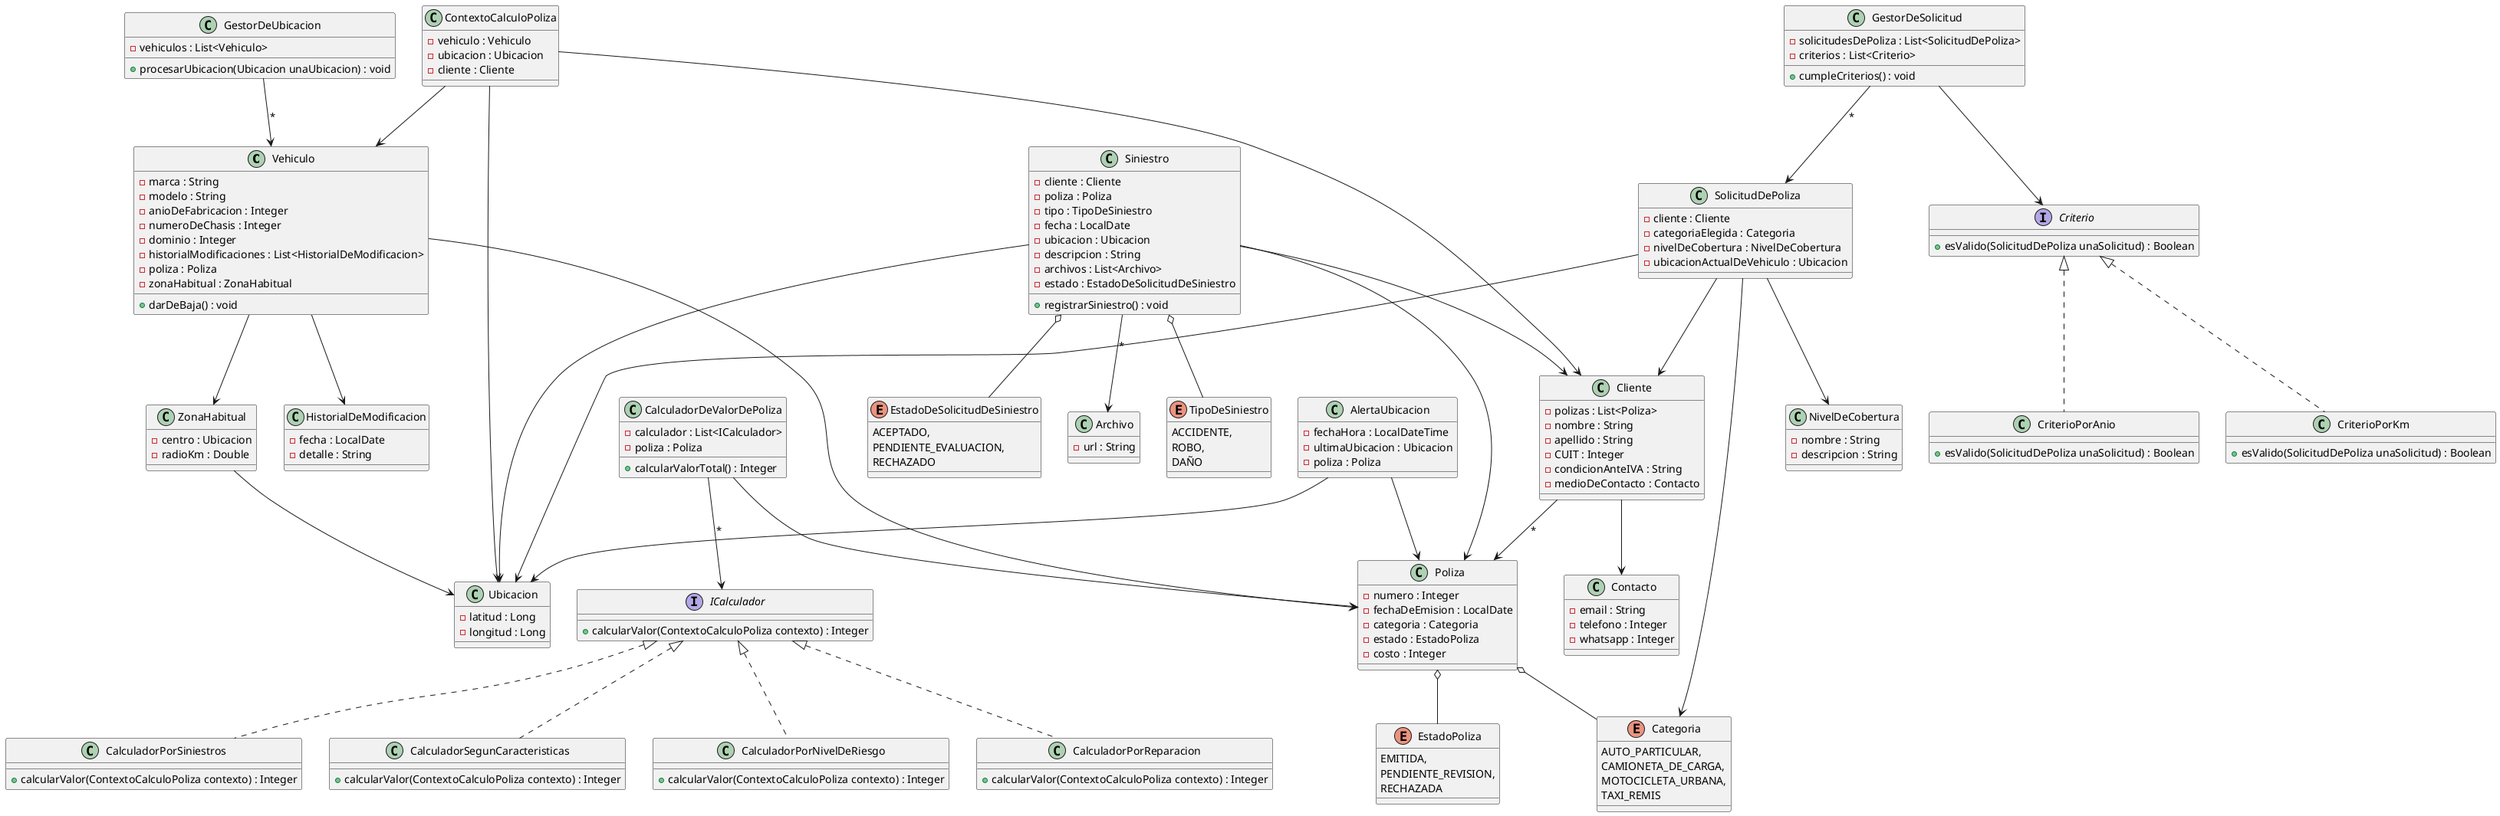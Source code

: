 @startuml

class Vehiculo {
    - marca : String
    - modelo : String
    - anioDeFabricacion : Integer
    - numeroDeChasis : Integer
    - dominio : Integer
    - historialModificaciones : List<HistorialDeModificacion>
    - poliza : Poliza
    - zonaHabitual : ZonaHabitual

    + darDeBaja() : void
}

class HistorialDeModificacion {
    - fecha : LocalDate
    - detalle : String
}

class Poliza {
    - numero : Integer
    - fechaDeEmision : LocalDate
    - categoria : Categoria
    - estado : EstadoPoliza
    - costo : Integer
}

enum EstadoPoliza {
    EMITIDA,
    PENDIENTE_REVISION,
    RECHAZADA
}

enum Categoria {
    AUTO_PARTICULAR,
    CAMIONETA_DE_CARGA,
    MOTOCICLETA_URBANA,
    TAXI_REMIS
}

class Cliente {
    - polizas : List<Poliza>
    - nombre : String
    - apellido : String
    - CUIT : Integer
    - condicionAnteIVA : String
    - medioDeContacto : Contacto
}

class Contacto {
    - email : String
    - telefono : Integer
    - whatsapp : Integer
}

class SolicitudDePoliza {
    - cliente : Cliente
    - categoriaElegida : Categoria
    - nivelDeCobertura : NivelDeCobertura
    - ubicacionActualDeVehiculo : Ubicacion
}

class NivelDeCobertura {
    - nombre : String
    - descripcion : String
}

class Ubicacion {
    - latitud : Long
    - longitud : Long
}

class CalculadorDeValorDePoliza {
    - calculador : List<ICalculador>
    - poliza : Poliza

    + calcularValorTotal() : Integer
}

class ContextoCalculoPoliza {
    - vehiculo : Vehiculo
    - ubicacion : Ubicacion
    - cliente : Cliente
}

interface ICalculador {
    + calcularValor(ContextoCalculoPoliza contexto) : Integer
}

class CalculadorSegunCaracteristicas implements ICalculador {
    + calcularValor(ContextoCalculoPoliza contexto) : Integer
}

class CalculadorPorNivelDeRiesgo implements ICalculador {
    + calcularValor(ContextoCalculoPoliza contexto) : Integer
}

class CalculadorPorReparacion implements ICalculador {
    + calcularValor(ContextoCalculoPoliza contexto) : Integer
}

class CalculadorPorSiniestros implements ICalculador {
    + calcularValor(ContextoCalculoPoliza contexto) : Integer
}

class GestorDeSolicitud {
    - solicitudesDePoliza : List<SolicitudDePoliza>
    - criterios : List<Criterio>

    + cumpleCriterios() : void
}

interface Criterio {
    + esValido(SolicitudDePoliza unaSolicitud) : Boolean
}

class CriterioPorAnio implements Criterio {
    + esValido(SolicitudDePoliza unaSolicitud) : Boolean
}

class CriterioPorKm implements Criterio {
    + esValido(SolicitudDePoliza unaSolicitud) : Boolean
}

class Siniestro {
    - cliente : Cliente
    - poliza : Poliza
    - tipo : TipoDeSiniestro
    - fecha : LocalDate
    - ubicacion : Ubicacion
    - descripcion : String
    - archivos : List<Archivo>
    - estado : EstadoDeSolicitudDeSiniestro

    + registrarSiniestro() : void
}

class Archivo {
    - url : String
}

enum TipoDeSiniestro {
    ACCIDENTE,
    ROBO,
    DAÑO
}

enum EstadoDeSolicitudDeSiniestro {
    ACEPTADO,
    PENDIENTE_EVALUACION,
    RECHAZADO
}

class AlertaUbicacion {
    - fechaHora : LocalDateTime
    - ultimaUbicacion : Ubicacion
    - poliza : Poliza
}

class GestorDeUbicacion {
    - vehiculos : List<Vehiculo>

    + procesarUbicacion(Ubicacion unaUbicacion) : void
}

class ZonaHabitual {
    - centro : Ubicacion
    - radioKm : Double
}

Vehiculo --> Poliza
Vehiculo --> HistorialDeModificacion
Vehiculo --> ZonaHabitual

ZonaHabitual --> Ubicacion

Poliza o-- Categoria
Poliza o-- EstadoPoliza

Cliente --> Poliza : "*"
Cliente --> Contacto

Siniestro --> Cliente
Siniestro --> Poliza
Siniestro o-- TipoDeSiniestro
Siniestro --> Ubicacion
Siniestro --> Archivo : "*"
Siniestro o-- EstadoDeSolicitudDeSiniestro

SolicitudDePoliza --> Cliente
SolicitudDePoliza --> Categoria
SolicitudDePoliza --> NivelDeCobertura
SolicitudDePoliza --> Ubicacion

AlertaUbicacion --> Poliza
AlertaUbicacion --> Ubicacion

ContextoCalculoPoliza --> Ubicacion
ContextoCalculoPoliza --> Vehiculo
ContextoCalculoPoliza --> Cliente

CalculadorDeValorDePoliza --> ICalculador : "*"
CalculadorDeValorDePoliza --> Poliza

GestorDeSolicitud --> SolicitudDePoliza : "*"
GestorDeSolicitud --> Criterio

GestorDeUbicacion --> Vehiculo : "*"

@enduml